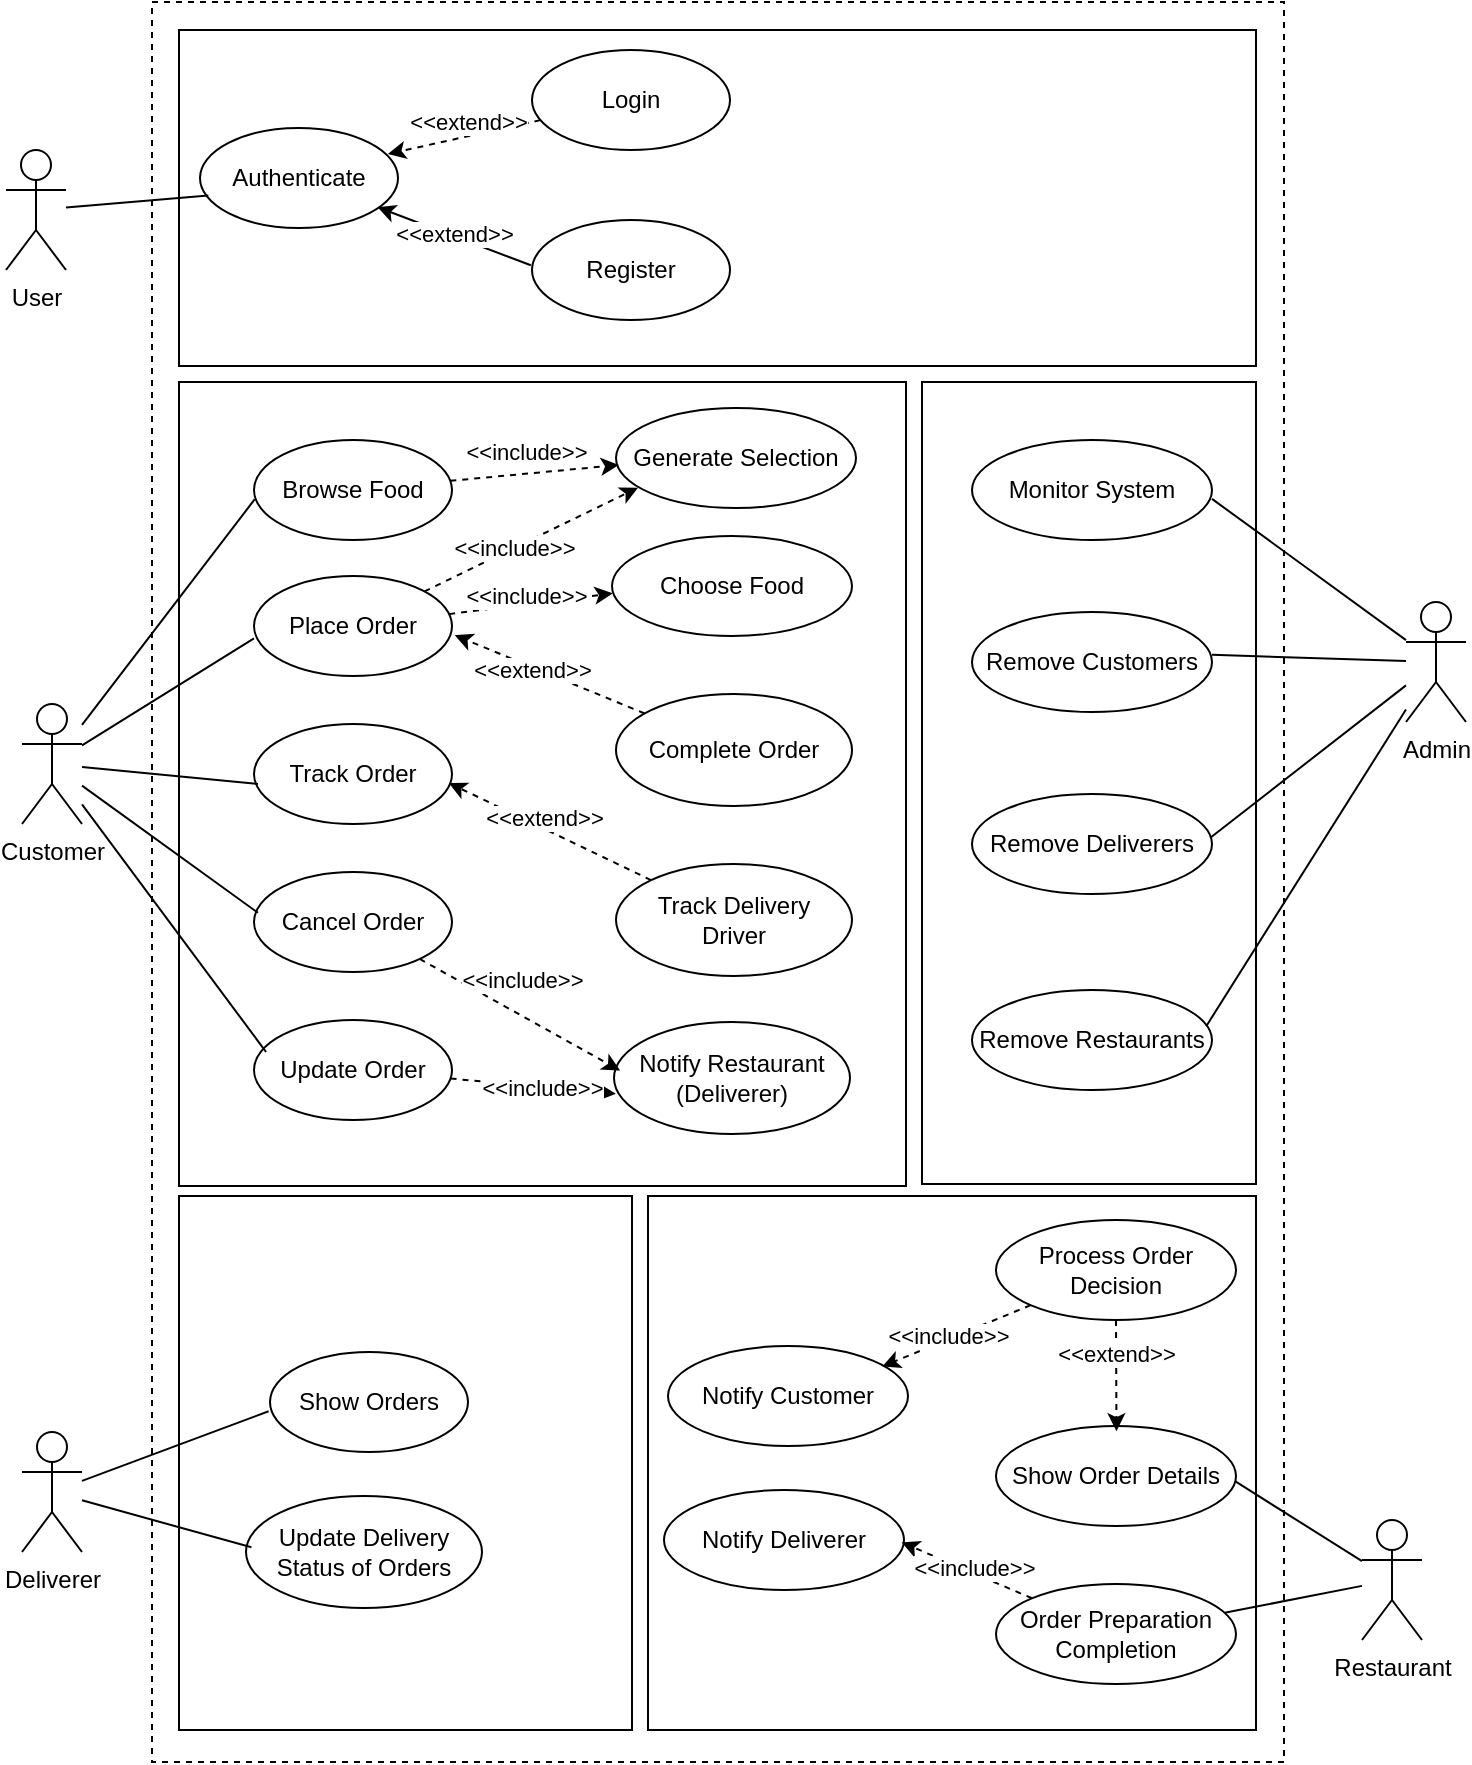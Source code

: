 <mxfile version="24.0.8" type="device">
  <diagram name="Page-1" id="1ziPr9dE-FpNBy0fxmRm">
    <mxGraphModel dx="2206" dy="1671" grid="0" gridSize="10" guides="1" tooltips="1" connect="1" arrows="1" fold="1" page="0" pageScale="1" pageWidth="850" pageHeight="1100" math="0" shadow="0">
      <root>
        <mxCell id="0" />
        <mxCell id="1" parent="0" />
        <mxCell id="S5k4_q6HQYvEfr57Eno0-76" value="" style="rounded=0;whiteSpace=wrap;html=1;dashed=1;" vertex="1" parent="1">
          <mxGeometry x="145" y="-203" width="566" height="880" as="geometry" />
        </mxCell>
        <mxCell id="S5k4_q6HQYvEfr57Eno0-75" value="" style="rounded=0;whiteSpace=wrap;html=1;" vertex="1" parent="1">
          <mxGeometry x="393" y="394" width="304" height="267" as="geometry" />
        </mxCell>
        <mxCell id="S5k4_q6HQYvEfr57Eno0-74" value="" style="rounded=0;whiteSpace=wrap;html=1;" vertex="1" parent="1">
          <mxGeometry x="158.5" y="394" width="226.5" height="267" as="geometry" />
        </mxCell>
        <mxCell id="S5k4_q6HQYvEfr57Eno0-73" value="" style="rounded=0;whiteSpace=wrap;html=1;" vertex="1" parent="1">
          <mxGeometry x="530" y="-13" width="167" height="401" as="geometry" />
        </mxCell>
        <mxCell id="S5k4_q6HQYvEfr57Eno0-72" value="" style="rounded=0;whiteSpace=wrap;html=1;" vertex="1" parent="1">
          <mxGeometry x="158.5" y="-13" width="363.5" height="402" as="geometry" />
        </mxCell>
        <mxCell id="S5k4_q6HQYvEfr57Eno0-71" value="" style="rounded=0;whiteSpace=wrap;html=1;" vertex="1" parent="1">
          <mxGeometry x="158.5" y="-189" width="538.5" height="168" as="geometry" />
        </mxCell>
        <mxCell id="S5k4_q6HQYvEfr57Eno0-2" value="&lt;div&gt;User&lt;/div&gt;&lt;div&gt;&lt;br&gt;&lt;/div&gt;" style="shape=umlActor;verticalLabelPosition=bottom;verticalAlign=top;html=1;outlineConnect=0;" vertex="1" parent="1">
          <mxGeometry x="72" y="-129" width="30" height="60" as="geometry" />
        </mxCell>
        <mxCell id="S5k4_q6HQYvEfr57Eno0-3" value="Customer" style="shape=umlActor;verticalLabelPosition=bottom;verticalAlign=top;html=1;outlineConnect=0;" vertex="1" parent="1">
          <mxGeometry x="80" y="148" width="30" height="60" as="geometry" />
        </mxCell>
        <mxCell id="S5k4_q6HQYvEfr57Eno0-4" value="Deliverer" style="shape=umlActor;verticalLabelPosition=bottom;verticalAlign=top;html=1;outlineConnect=0;" vertex="1" parent="1">
          <mxGeometry x="80" y="512" width="30" height="60" as="geometry" />
        </mxCell>
        <mxCell id="S5k4_q6HQYvEfr57Eno0-50" style="rounded=0;orthogonalLoop=1;jettySize=auto;html=1;endArrow=none;endFill=0;" edge="1" parent="1" source="S5k4_q6HQYvEfr57Eno0-5" target="S5k4_q6HQYvEfr57Eno0-35">
          <mxGeometry relative="1" as="geometry" />
        </mxCell>
        <mxCell id="S5k4_q6HQYvEfr57Eno0-5" value="Restaurant" style="shape=umlActor;verticalLabelPosition=bottom;verticalAlign=top;html=1;outlineConnect=0;" vertex="1" parent="1">
          <mxGeometry x="750" y="556" width="30" height="60" as="geometry" />
        </mxCell>
        <mxCell id="S5k4_q6HQYvEfr57Eno0-6" value="Admin" style="shape=umlActor;verticalLabelPosition=bottom;verticalAlign=top;html=1;outlineConnect=0;" vertex="1" parent="1">
          <mxGeometry x="772" y="97" width="30" height="60" as="geometry" />
        </mxCell>
        <mxCell id="S5k4_q6HQYvEfr57Eno0-11" value="Authenticate" style="ellipse;whiteSpace=wrap;html=1;" vertex="1" parent="1">
          <mxGeometry x="169" y="-140" width="99" height="50" as="geometry" />
        </mxCell>
        <mxCell id="S5k4_q6HQYvEfr57Eno0-12" value="&lt;div&gt;Login&lt;/div&gt;" style="ellipse;whiteSpace=wrap;html=1;" vertex="1" parent="1">
          <mxGeometry x="335" y="-179" width="99" height="50" as="geometry" />
        </mxCell>
        <mxCell id="S5k4_q6HQYvEfr57Eno0-15" value="Register" style="ellipse;whiteSpace=wrap;html=1;" vertex="1" parent="1">
          <mxGeometry x="335" y="-94" width="99" height="50" as="geometry" />
        </mxCell>
        <mxCell id="S5k4_q6HQYvEfr57Eno0-16" value="Browse Food" style="ellipse;whiteSpace=wrap;html=1;" vertex="1" parent="1">
          <mxGeometry x="196" y="16" width="99" height="50" as="geometry" />
        </mxCell>
        <mxCell id="S5k4_q6HQYvEfr57Eno0-17" value="&lt;div&gt;Choose Food&lt;/div&gt;" style="ellipse;whiteSpace=wrap;html=1;" vertex="1" parent="1">
          <mxGeometry x="375" y="64" width="120" height="50" as="geometry" />
        </mxCell>
        <mxCell id="S5k4_q6HQYvEfr57Eno0-18" value="Place Order" style="ellipse;whiteSpace=wrap;html=1;" vertex="1" parent="1">
          <mxGeometry x="196" y="84" width="99" height="50" as="geometry" />
        </mxCell>
        <mxCell id="S5k4_q6HQYvEfr57Eno0-19" value="Track Order" style="ellipse;whiteSpace=wrap;html=1;" vertex="1" parent="1">
          <mxGeometry x="196" y="158" width="99" height="50" as="geometry" />
        </mxCell>
        <mxCell id="S5k4_q6HQYvEfr57Eno0-20" value="Cancel Order" style="ellipse;whiteSpace=wrap;html=1;" vertex="1" parent="1">
          <mxGeometry x="196" y="232" width="99" height="50" as="geometry" />
        </mxCell>
        <mxCell id="S5k4_q6HQYvEfr57Eno0-21" value="Update Order" style="ellipse;whiteSpace=wrap;html=1;" vertex="1" parent="1">
          <mxGeometry x="196" y="306" width="99" height="50" as="geometry" />
        </mxCell>
        <mxCell id="S5k4_q6HQYvEfr57Eno0-22" value="&lt;div&gt;Notify Restaurant&lt;/div&gt;&lt;div&gt;(Deliverer)&lt;br&gt;&lt;/div&gt;" style="ellipse;whiteSpace=wrap;html=1;" vertex="1" parent="1">
          <mxGeometry x="376" y="307" width="118" height="56" as="geometry" />
        </mxCell>
        <mxCell id="S5k4_q6HQYvEfr57Eno0-23" value="&lt;div&gt;Track Delivery&lt;/div&gt;&lt;div&gt;Driver&lt;/div&gt;" style="ellipse;whiteSpace=wrap;html=1;" vertex="1" parent="1">
          <mxGeometry x="377" y="228" width="118" height="56" as="geometry" />
        </mxCell>
        <mxCell id="S5k4_q6HQYvEfr57Eno0-24" value="Complete Order" style="ellipse;whiteSpace=wrap;html=1;" vertex="1" parent="1">
          <mxGeometry x="377" y="143" width="118" height="56" as="geometry" />
        </mxCell>
        <mxCell id="S5k4_q6HQYvEfr57Eno0-25" value="Monitor System" style="ellipse;whiteSpace=wrap;html=1;" vertex="1" parent="1">
          <mxGeometry x="555" y="16" width="120" height="50" as="geometry" />
        </mxCell>
        <mxCell id="S5k4_q6HQYvEfr57Eno0-26" value="Remove Customers" style="ellipse;whiteSpace=wrap;html=1;" vertex="1" parent="1">
          <mxGeometry x="555" y="102" width="120" height="50" as="geometry" />
        </mxCell>
        <mxCell id="S5k4_q6HQYvEfr57Eno0-27" value="Remove Deliverers" style="ellipse;whiteSpace=wrap;html=1;" vertex="1" parent="1">
          <mxGeometry x="555" y="193" width="120" height="50" as="geometry" />
        </mxCell>
        <mxCell id="S5k4_q6HQYvEfr57Eno0-28" value="Remove Restaurants" style="ellipse;whiteSpace=wrap;html=1;" vertex="1" parent="1">
          <mxGeometry x="555" y="291" width="120" height="50" as="geometry" />
        </mxCell>
        <mxCell id="S5k4_q6HQYvEfr57Eno0-29" value="Show Orders" style="ellipse;whiteSpace=wrap;html=1;" vertex="1" parent="1">
          <mxGeometry x="204" y="472" width="99" height="50" as="geometry" />
        </mxCell>
        <mxCell id="S5k4_q6HQYvEfr57Eno0-30" value="&lt;div&gt;Update Delivery&lt;/div&gt;&lt;div&gt;Status of Orders&lt;br&gt;&lt;/div&gt;" style="ellipse;whiteSpace=wrap;html=1;" vertex="1" parent="1">
          <mxGeometry x="192" y="544" width="118" height="56" as="geometry" />
        </mxCell>
        <mxCell id="S5k4_q6HQYvEfr57Eno0-31" value="Notify Customer" style="ellipse;whiteSpace=wrap;html=1;" vertex="1" parent="1">
          <mxGeometry x="403" y="469" width="120" height="50" as="geometry" />
        </mxCell>
        <mxCell id="S5k4_q6HQYvEfr57Eno0-32" value="Notify Deliverer" style="ellipse;whiteSpace=wrap;html=1;" vertex="1" parent="1">
          <mxGeometry x="401" y="541" width="120" height="50" as="geometry" />
        </mxCell>
        <mxCell id="S5k4_q6HQYvEfr57Eno0-33" value="&lt;div&gt;Process Order&lt;/div&gt;&lt;div&gt;Decision&lt;br&gt;&lt;/div&gt;" style="ellipse;whiteSpace=wrap;html=1;" vertex="1" parent="1">
          <mxGeometry x="567" y="406" width="120" height="50" as="geometry" />
        </mxCell>
        <mxCell id="S5k4_q6HQYvEfr57Eno0-34" value="Show Order Details" style="ellipse;whiteSpace=wrap;html=1;" vertex="1" parent="1">
          <mxGeometry x="567" y="509" width="120" height="50" as="geometry" />
        </mxCell>
        <mxCell id="S5k4_q6HQYvEfr57Eno0-35" value="&lt;div&gt;Order Preparation&lt;/div&gt;&lt;div&gt;Completion&lt;br&gt;&lt;/div&gt;" style="ellipse;whiteSpace=wrap;html=1;" vertex="1" parent="1">
          <mxGeometry x="567" y="588" width="120" height="50" as="geometry" />
        </mxCell>
        <mxCell id="S5k4_q6HQYvEfr57Eno0-36" style="rounded=0;orthogonalLoop=1;jettySize=auto;html=1;entryX=0.949;entryY=0.26;entryDx=0;entryDy=0;entryPerimeter=0;dashed=1;" edge="1" parent="1" source="S5k4_q6HQYvEfr57Eno0-12" target="S5k4_q6HQYvEfr57Eno0-11">
          <mxGeometry relative="1" as="geometry" />
        </mxCell>
        <mxCell id="S5k4_q6HQYvEfr57Eno0-37" value="&amp;lt;&amp;lt;extend&amp;gt;&amp;gt;" style="edgeLabel;html=1;align=center;verticalAlign=middle;resizable=0;points=[];" vertex="1" connectable="0" parent="S5k4_q6HQYvEfr57Eno0-36">
          <mxGeometry x="0.273" relative="1" as="geometry">
            <mxPoint x="12" y="-10" as="offset" />
          </mxGeometry>
        </mxCell>
        <mxCell id="S5k4_q6HQYvEfr57Eno0-38" style="rounded=0;orthogonalLoop=1;jettySize=auto;html=1;entryX=0.897;entryY=0.792;entryDx=0;entryDy=0;entryPerimeter=0;exitX=-0.006;exitY=0.453;exitDx=0;exitDy=0;exitPerimeter=0;" edge="1" parent="1" source="S5k4_q6HQYvEfr57Eno0-15" target="S5k4_q6HQYvEfr57Eno0-11">
          <mxGeometry relative="1" as="geometry" />
        </mxCell>
        <mxCell id="S5k4_q6HQYvEfr57Eno0-39" value="&amp;lt;&amp;lt;extend&amp;gt;&amp;gt;" style="edgeLabel;html=1;align=center;verticalAlign=middle;resizable=0;points=[];" vertex="1" connectable="0" parent="S5k4_q6HQYvEfr57Eno0-38">
          <mxGeometry x="0.152" relative="1" as="geometry">
            <mxPoint x="5" y="1" as="offset" />
          </mxGeometry>
        </mxCell>
        <mxCell id="S5k4_q6HQYvEfr57Eno0-40" style="rounded=0;orthogonalLoop=1;jettySize=auto;html=1;entryX=0.004;entryY=0.592;entryDx=0;entryDy=0;entryPerimeter=0;endArrow=none;endFill=0;" edge="1" parent="1" source="S5k4_q6HQYvEfr57Eno0-3" target="S5k4_q6HQYvEfr57Eno0-16">
          <mxGeometry relative="1" as="geometry" />
        </mxCell>
        <mxCell id="S5k4_q6HQYvEfr57Eno0-41" style="rounded=0;orthogonalLoop=1;jettySize=auto;html=1;entryX=0;entryY=0.624;entryDx=0;entryDy=0;entryPerimeter=0;endArrow=none;endFill=0;" edge="1" parent="1" source="S5k4_q6HQYvEfr57Eno0-3" target="S5k4_q6HQYvEfr57Eno0-18">
          <mxGeometry relative="1" as="geometry" />
        </mxCell>
        <mxCell id="S5k4_q6HQYvEfr57Eno0-42" style="rounded=0;orthogonalLoop=1;jettySize=auto;html=1;entryX=0.02;entryY=0.6;entryDx=0;entryDy=0;entryPerimeter=0;endArrow=none;endFill=0;" edge="1" parent="1" source="S5k4_q6HQYvEfr57Eno0-3" target="S5k4_q6HQYvEfr57Eno0-19">
          <mxGeometry relative="1" as="geometry" />
        </mxCell>
        <mxCell id="S5k4_q6HQYvEfr57Eno0-43" style="rounded=0;orthogonalLoop=1;jettySize=auto;html=1;entryX=0.02;entryY=0.408;entryDx=0;entryDy=0;entryPerimeter=0;endArrow=none;endFill=0;" edge="1" parent="1" source="S5k4_q6HQYvEfr57Eno0-3" target="S5k4_q6HQYvEfr57Eno0-20">
          <mxGeometry relative="1" as="geometry" />
        </mxCell>
        <mxCell id="S5k4_q6HQYvEfr57Eno0-44" style="rounded=0;orthogonalLoop=1;jettySize=auto;html=1;entryX=0.061;entryY=0.32;entryDx=0;entryDy=0;entryPerimeter=0;endArrow=none;endFill=0;" edge="1" parent="1" source="S5k4_q6HQYvEfr57Eno0-3" target="S5k4_q6HQYvEfr57Eno0-21">
          <mxGeometry relative="1" as="geometry" />
        </mxCell>
        <mxCell id="S5k4_q6HQYvEfr57Eno0-46" style="rounded=0;orthogonalLoop=1;jettySize=auto;html=1;entryX=0.042;entryY=0.676;entryDx=0;entryDy=0;entryPerimeter=0;endArrow=none;endFill=0;" edge="1" parent="1" source="S5k4_q6HQYvEfr57Eno0-2" target="S5k4_q6HQYvEfr57Eno0-11">
          <mxGeometry relative="1" as="geometry" />
        </mxCell>
        <mxCell id="S5k4_q6HQYvEfr57Eno0-47" style="rounded=0;orthogonalLoop=1;jettySize=auto;html=1;entryX=-0.007;entryY=0.593;entryDx=0;entryDy=0;entryPerimeter=0;endArrow=none;endFill=0;" edge="1" parent="1" source="S5k4_q6HQYvEfr57Eno0-4" target="S5k4_q6HQYvEfr57Eno0-29">
          <mxGeometry relative="1" as="geometry" />
        </mxCell>
        <mxCell id="S5k4_q6HQYvEfr57Eno0-48" style="rounded=0;orthogonalLoop=1;jettySize=auto;html=1;entryX=0.023;entryY=0.458;entryDx=0;entryDy=0;entryPerimeter=0;endArrow=none;endFill=0;" edge="1" parent="1" source="S5k4_q6HQYvEfr57Eno0-4" target="S5k4_q6HQYvEfr57Eno0-30">
          <mxGeometry relative="1" as="geometry" />
        </mxCell>
        <mxCell id="S5k4_q6HQYvEfr57Eno0-49" style="rounded=0;orthogonalLoop=1;jettySize=auto;html=1;entryX=0.996;entryY=0.552;entryDx=0;entryDy=0;entryPerimeter=0;endArrow=none;endFill=0;" edge="1" parent="1" source="S5k4_q6HQYvEfr57Eno0-5" target="S5k4_q6HQYvEfr57Eno0-34">
          <mxGeometry relative="1" as="geometry" />
        </mxCell>
        <mxCell id="S5k4_q6HQYvEfr57Eno0-51" style="rounded=0;orthogonalLoop=1;jettySize=auto;html=1;entryX=1;entryY=0.589;entryDx=0;entryDy=0;entryPerimeter=0;endArrow=none;endFill=0;" edge="1" parent="1" source="S5k4_q6HQYvEfr57Eno0-6" target="S5k4_q6HQYvEfr57Eno0-25">
          <mxGeometry relative="1" as="geometry" />
        </mxCell>
        <mxCell id="S5k4_q6HQYvEfr57Eno0-52" style="rounded=0;orthogonalLoop=1;jettySize=auto;html=1;entryX=1;entryY=0.428;entryDx=0;entryDy=0;entryPerimeter=0;endArrow=none;endFill=0;" edge="1" parent="1" source="S5k4_q6HQYvEfr57Eno0-6" target="S5k4_q6HQYvEfr57Eno0-26">
          <mxGeometry relative="1" as="geometry" />
        </mxCell>
        <mxCell id="S5k4_q6HQYvEfr57Eno0-53" style="rounded=0;orthogonalLoop=1;jettySize=auto;html=1;entryX=0.993;entryY=0.437;entryDx=0;entryDy=0;entryPerimeter=0;endArrow=none;endFill=0;" edge="1" parent="1" source="S5k4_q6HQYvEfr57Eno0-6" target="S5k4_q6HQYvEfr57Eno0-27">
          <mxGeometry relative="1" as="geometry" />
        </mxCell>
        <mxCell id="S5k4_q6HQYvEfr57Eno0-54" style="rounded=0;orthogonalLoop=1;jettySize=auto;html=1;entryX=0.976;entryY=0.362;entryDx=0;entryDy=0;entryPerimeter=0;endArrow=none;endFill=0;" edge="1" parent="1" source="S5k4_q6HQYvEfr57Eno0-6" target="S5k4_q6HQYvEfr57Eno0-28">
          <mxGeometry relative="1" as="geometry" />
        </mxCell>
        <mxCell id="S5k4_q6HQYvEfr57Eno0-55" style="rounded=0;orthogonalLoop=1;jettySize=auto;html=1;entryX=0.003;entryY=0.573;entryDx=0;entryDy=0;entryPerimeter=0;dashed=1;" edge="1" parent="1" source="S5k4_q6HQYvEfr57Eno0-18" target="S5k4_q6HQYvEfr57Eno0-17">
          <mxGeometry relative="1" as="geometry" />
        </mxCell>
        <mxCell id="S5k4_q6HQYvEfr57Eno0-56" value="&amp;lt;&amp;lt;include&amp;gt;&amp;gt;" style="edgeLabel;html=1;align=center;verticalAlign=middle;resizable=0;points=[];" vertex="1" connectable="0" parent="S5k4_q6HQYvEfr57Eno0-55">
          <mxGeometry x="-0.206" y="1" relative="1" as="geometry">
            <mxPoint x="6" y="-4" as="offset" />
          </mxGeometry>
        </mxCell>
        <mxCell id="S5k4_q6HQYvEfr57Eno0-57" style="rounded=0;orthogonalLoop=1;jettySize=auto;html=1;entryX=1.014;entryY=0.592;entryDx=0;entryDy=0;entryPerimeter=0;dashed=1;" edge="1" parent="1" source="S5k4_q6HQYvEfr57Eno0-24" target="S5k4_q6HQYvEfr57Eno0-18">
          <mxGeometry relative="1" as="geometry" />
        </mxCell>
        <mxCell id="S5k4_q6HQYvEfr57Eno0-58" value="&amp;lt;&amp;lt;extend&amp;gt;&amp;gt;" style="edgeLabel;html=1;align=center;verticalAlign=middle;resizable=0;points=[];" vertex="1" connectable="0" parent="S5k4_q6HQYvEfr57Eno0-57">
          <mxGeometry x="0.491" relative="1" as="geometry">
            <mxPoint x="14" y="7" as="offset" />
          </mxGeometry>
        </mxCell>
        <mxCell id="S5k4_q6HQYvEfr57Eno0-59" style="rounded=0;orthogonalLoop=1;jettySize=auto;html=1;entryX=0.984;entryY=0.59;entryDx=0;entryDy=0;entryPerimeter=0;dashed=1;" edge="1" parent="1" source="S5k4_q6HQYvEfr57Eno0-23" target="S5k4_q6HQYvEfr57Eno0-19">
          <mxGeometry relative="1" as="geometry" />
        </mxCell>
        <mxCell id="S5k4_q6HQYvEfr57Eno0-60" value="&amp;lt;&amp;lt;extend&amp;gt;&amp;gt;" style="edgeLabel;html=1;align=center;verticalAlign=middle;resizable=0;points=[];" vertex="1" connectable="0" parent="S5k4_q6HQYvEfr57Eno0-59">
          <mxGeometry x="0.375" relative="1" as="geometry">
            <mxPoint x="16" y="2" as="offset" />
          </mxGeometry>
        </mxCell>
        <mxCell id="S5k4_q6HQYvEfr57Eno0-61" style="rounded=0;orthogonalLoop=1;jettySize=auto;html=1;entryX=0.026;entryY=0.433;entryDx=0;entryDy=0;entryPerimeter=0;dashed=1;" edge="1" parent="1" source="S5k4_q6HQYvEfr57Eno0-20" target="S5k4_q6HQYvEfr57Eno0-22">
          <mxGeometry relative="1" as="geometry" />
        </mxCell>
        <mxCell id="S5k4_q6HQYvEfr57Eno0-62" value="&amp;lt;&amp;lt;include&amp;gt;&amp;gt;" style="edgeLabel;html=1;align=center;verticalAlign=middle;resizable=0;points=[];" vertex="1" connectable="0" parent="S5k4_q6HQYvEfr57Eno0-61">
          <mxGeometry x="-0.55" y="-1" relative="1" as="geometry">
            <mxPoint x="29" y="-3" as="offset" />
          </mxGeometry>
        </mxCell>
        <mxCell id="S5k4_q6HQYvEfr57Eno0-63" style="rounded=0;orthogonalLoop=1;jettySize=auto;html=1;entryX=0.008;entryY=0.641;entryDx=0;entryDy=0;entryPerimeter=0;dashed=1;" edge="1" parent="1" source="S5k4_q6HQYvEfr57Eno0-21" target="S5k4_q6HQYvEfr57Eno0-22">
          <mxGeometry relative="1" as="geometry" />
        </mxCell>
        <mxCell id="S5k4_q6HQYvEfr57Eno0-64" value="&amp;lt;&amp;lt;include&amp;gt;&amp;gt;" style="edgeLabel;html=1;align=center;verticalAlign=middle;resizable=0;points=[];" vertex="1" connectable="0" parent="S5k4_q6HQYvEfr57Eno0-63">
          <mxGeometry x="-0.495" relative="1" as="geometry">
            <mxPoint x="25" y="3" as="offset" />
          </mxGeometry>
        </mxCell>
        <mxCell id="S5k4_q6HQYvEfr57Eno0-65" style="rounded=0;orthogonalLoop=1;jettySize=auto;html=1;entryX=0.893;entryY=0.205;entryDx=0;entryDy=0;entryPerimeter=0;dashed=1;" edge="1" parent="1" source="S5k4_q6HQYvEfr57Eno0-33" target="S5k4_q6HQYvEfr57Eno0-31">
          <mxGeometry relative="1" as="geometry" />
        </mxCell>
        <mxCell id="S5k4_q6HQYvEfr57Eno0-66" value="&amp;lt;&amp;lt;include&amp;gt;&amp;gt;" style="edgeLabel;html=1;align=center;verticalAlign=middle;resizable=0;points=[];" vertex="1" connectable="0" parent="S5k4_q6HQYvEfr57Eno0-65">
          <mxGeometry x="0.426" y="-1" relative="1" as="geometry">
            <mxPoint x="11" y="-6" as="offset" />
          </mxGeometry>
        </mxCell>
        <mxCell id="S5k4_q6HQYvEfr57Eno0-67" style="rounded=0;orthogonalLoop=1;jettySize=auto;html=1;entryX=0.502;entryY=0.052;entryDx=0;entryDy=0;entryPerimeter=0;dashed=1;" edge="1" parent="1" source="S5k4_q6HQYvEfr57Eno0-33" target="S5k4_q6HQYvEfr57Eno0-34">
          <mxGeometry relative="1" as="geometry" />
        </mxCell>
        <mxCell id="S5k4_q6HQYvEfr57Eno0-68" value="&amp;lt;&amp;lt;extend&amp;gt;&amp;gt;" style="edgeLabel;html=1;align=center;verticalAlign=middle;resizable=0;points=[];" vertex="1" connectable="0" parent="S5k4_q6HQYvEfr57Eno0-67">
          <mxGeometry x="-0.384" relative="1" as="geometry">
            <mxPoint as="offset" />
          </mxGeometry>
        </mxCell>
        <mxCell id="S5k4_q6HQYvEfr57Eno0-69" style="rounded=0;orthogonalLoop=1;jettySize=auto;html=1;entryX=0.99;entryY=0.523;entryDx=0;entryDy=0;entryPerimeter=0;dashed=1;" edge="1" parent="1" source="S5k4_q6HQYvEfr57Eno0-35" target="S5k4_q6HQYvEfr57Eno0-32">
          <mxGeometry relative="1" as="geometry" />
        </mxCell>
        <mxCell id="S5k4_q6HQYvEfr57Eno0-70" value="&amp;lt;&amp;lt;include&amp;gt;&amp;gt;" style="edgeLabel;html=1;align=center;verticalAlign=middle;resizable=0;points=[];" vertex="1" connectable="0" parent="S5k4_q6HQYvEfr57Eno0-69">
          <mxGeometry x="0.357" y="-1" relative="1" as="geometry">
            <mxPoint x="14" y="4" as="offset" />
          </mxGeometry>
        </mxCell>
        <mxCell id="S5k4_q6HQYvEfr57Eno0-79" value="&lt;div&gt;Generate Selection&lt;/div&gt;" style="ellipse;whiteSpace=wrap;html=1;" vertex="1" parent="1">
          <mxGeometry x="377" width="120" height="50" as="geometry" />
        </mxCell>
        <mxCell id="S5k4_q6HQYvEfr57Eno0-80" style="rounded=0;orthogonalLoop=1;jettySize=auto;html=1;entryX=0.012;entryY=0.57;entryDx=0;entryDy=0;entryPerimeter=0;dashed=1;" edge="1" parent="1" source="S5k4_q6HQYvEfr57Eno0-16" target="S5k4_q6HQYvEfr57Eno0-79">
          <mxGeometry relative="1" as="geometry" />
        </mxCell>
        <mxCell id="S5k4_q6HQYvEfr57Eno0-81" value="&amp;lt;&amp;lt;include&amp;gt;&amp;gt;" style="edgeLabel;html=1;align=center;verticalAlign=middle;resizable=0;points=[];" vertex="1" connectable="0" parent="S5k4_q6HQYvEfr57Eno0-80">
          <mxGeometry x="-0.393" relative="1" as="geometry">
            <mxPoint x="12" y="-12" as="offset" />
          </mxGeometry>
        </mxCell>
        <mxCell id="S5k4_q6HQYvEfr57Eno0-82" style="rounded=0;orthogonalLoop=1;jettySize=auto;html=1;entryX=0.092;entryY=0.797;entryDx=0;entryDy=0;entryPerimeter=0;dashed=1;" edge="1" parent="1" source="S5k4_q6HQYvEfr57Eno0-18" target="S5k4_q6HQYvEfr57Eno0-79">
          <mxGeometry relative="1" as="geometry" />
        </mxCell>
        <mxCell id="S5k4_q6HQYvEfr57Eno0-83" value="&amp;lt;&amp;lt;include&amp;gt;&amp;gt;" style="edgeLabel;html=1;align=center;verticalAlign=middle;resizable=0;points=[];" vertex="1" connectable="0" parent="S5k4_q6HQYvEfr57Eno0-82">
          <mxGeometry x="-0.161" relative="1" as="geometry">
            <mxPoint as="offset" />
          </mxGeometry>
        </mxCell>
      </root>
    </mxGraphModel>
  </diagram>
</mxfile>
